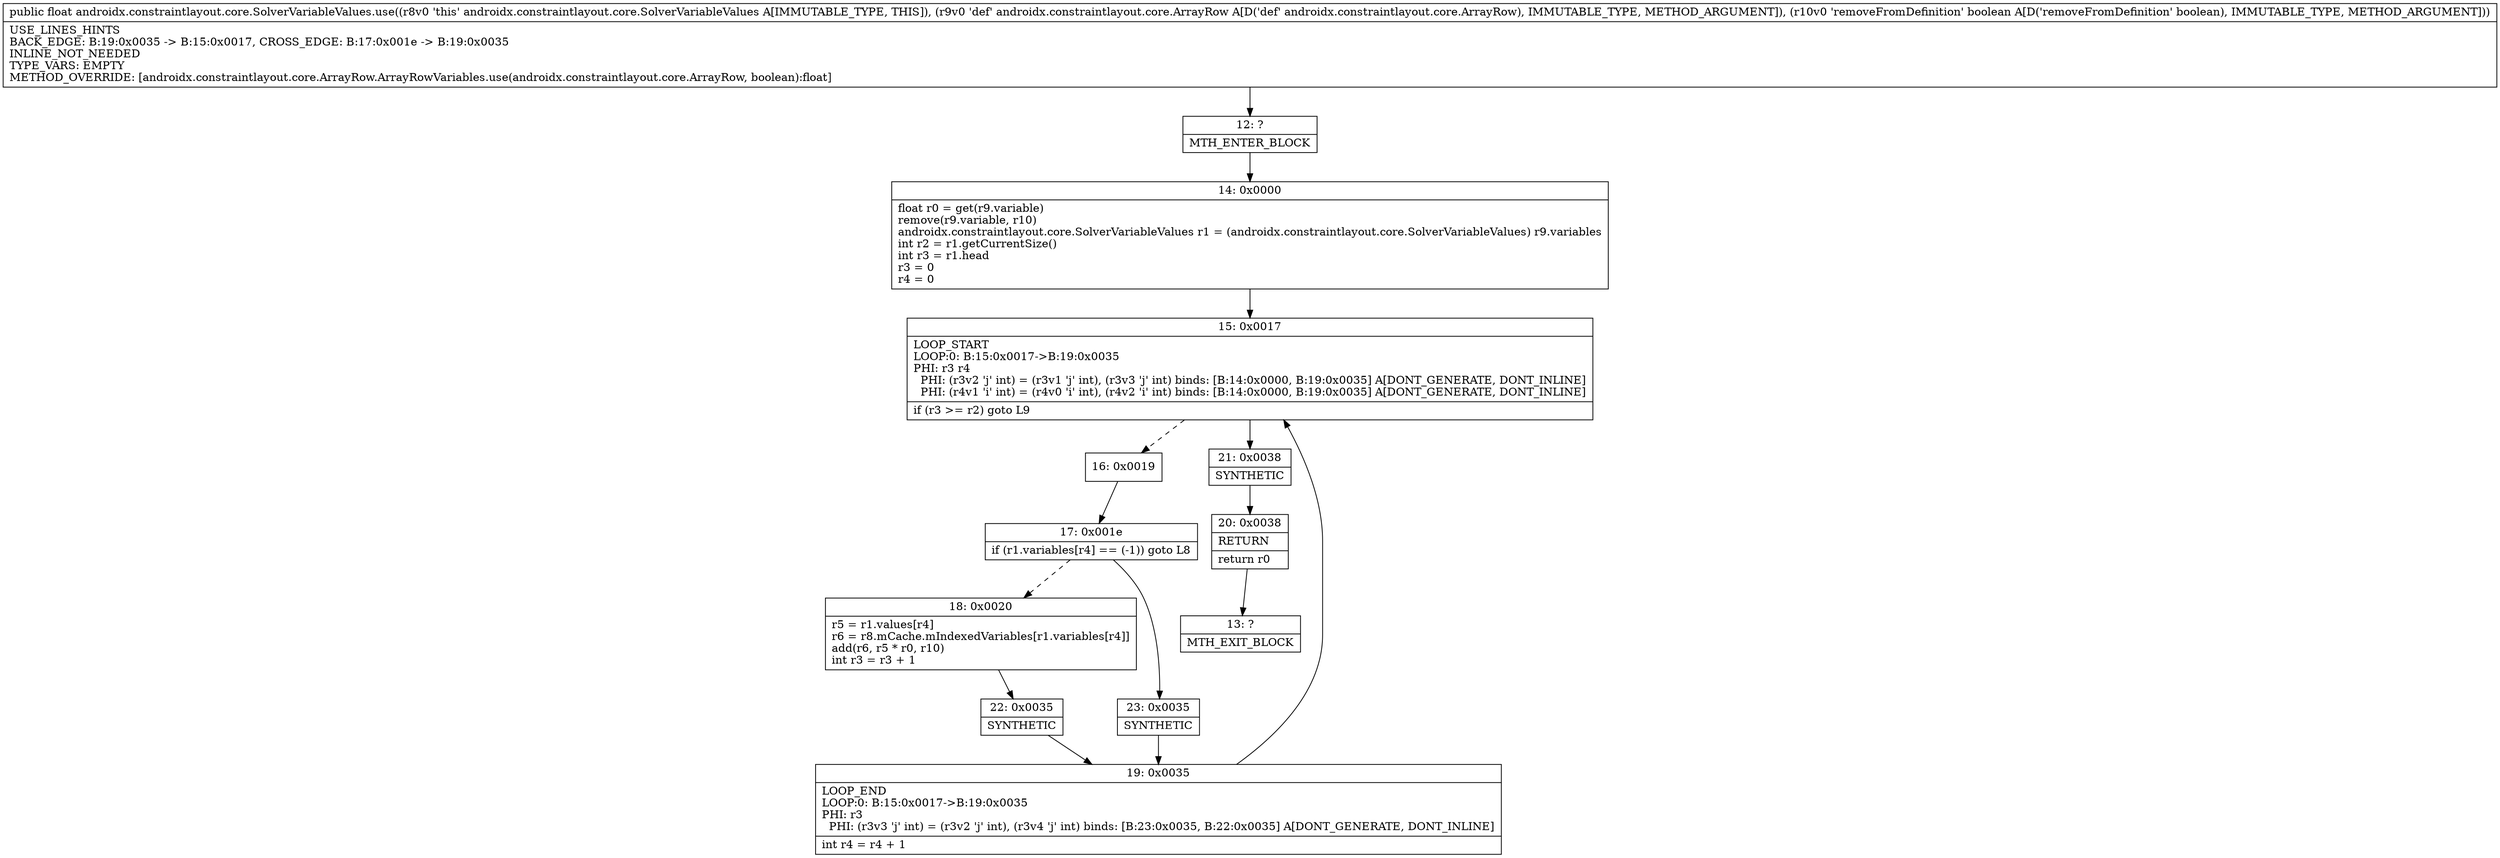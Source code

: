 digraph "CFG forandroidx.constraintlayout.core.SolverVariableValues.use(Landroidx\/constraintlayout\/core\/ArrayRow;Z)F" {
Node_12 [shape=record,label="{12\:\ ?|MTH_ENTER_BLOCK\l}"];
Node_14 [shape=record,label="{14\:\ 0x0000|float r0 = get(r9.variable)\lremove(r9.variable, r10)\landroidx.constraintlayout.core.SolverVariableValues r1 = (androidx.constraintlayout.core.SolverVariableValues) r9.variables\lint r2 = r1.getCurrentSize()\lint r3 = r1.head\lr3 = 0\lr4 = 0\l}"];
Node_15 [shape=record,label="{15\:\ 0x0017|LOOP_START\lLOOP:0: B:15:0x0017\-\>B:19:0x0035\lPHI: r3 r4 \l  PHI: (r3v2 'j' int) = (r3v1 'j' int), (r3v3 'j' int) binds: [B:14:0x0000, B:19:0x0035] A[DONT_GENERATE, DONT_INLINE]\l  PHI: (r4v1 'i' int) = (r4v0 'i' int), (r4v2 'i' int) binds: [B:14:0x0000, B:19:0x0035] A[DONT_GENERATE, DONT_INLINE]\l|if (r3 \>= r2) goto L9\l}"];
Node_16 [shape=record,label="{16\:\ 0x0019}"];
Node_17 [shape=record,label="{17\:\ 0x001e|if (r1.variables[r4] == (\-1)) goto L8\l}"];
Node_18 [shape=record,label="{18\:\ 0x0020|r5 = r1.values[r4]\lr6 = r8.mCache.mIndexedVariables[r1.variables[r4]]\ladd(r6, r5 * r0, r10)\lint r3 = r3 + 1\l}"];
Node_22 [shape=record,label="{22\:\ 0x0035|SYNTHETIC\l}"];
Node_19 [shape=record,label="{19\:\ 0x0035|LOOP_END\lLOOP:0: B:15:0x0017\-\>B:19:0x0035\lPHI: r3 \l  PHI: (r3v3 'j' int) = (r3v2 'j' int), (r3v4 'j' int) binds: [B:23:0x0035, B:22:0x0035] A[DONT_GENERATE, DONT_INLINE]\l|int r4 = r4 + 1\l}"];
Node_23 [shape=record,label="{23\:\ 0x0035|SYNTHETIC\l}"];
Node_21 [shape=record,label="{21\:\ 0x0038|SYNTHETIC\l}"];
Node_20 [shape=record,label="{20\:\ 0x0038|RETURN\l|return r0\l}"];
Node_13 [shape=record,label="{13\:\ ?|MTH_EXIT_BLOCK\l}"];
MethodNode[shape=record,label="{public float androidx.constraintlayout.core.SolverVariableValues.use((r8v0 'this' androidx.constraintlayout.core.SolverVariableValues A[IMMUTABLE_TYPE, THIS]), (r9v0 'def' androidx.constraintlayout.core.ArrayRow A[D('def' androidx.constraintlayout.core.ArrayRow), IMMUTABLE_TYPE, METHOD_ARGUMENT]), (r10v0 'removeFromDefinition' boolean A[D('removeFromDefinition' boolean), IMMUTABLE_TYPE, METHOD_ARGUMENT]))  | USE_LINES_HINTS\lBACK_EDGE: B:19:0x0035 \-\> B:15:0x0017, CROSS_EDGE: B:17:0x001e \-\> B:19:0x0035\lINLINE_NOT_NEEDED\lTYPE_VARS: EMPTY\lMETHOD_OVERRIDE: [androidx.constraintlayout.core.ArrayRow.ArrayRowVariables.use(androidx.constraintlayout.core.ArrayRow, boolean):float]\l}"];
MethodNode -> Node_12;Node_12 -> Node_14;
Node_14 -> Node_15;
Node_15 -> Node_16[style=dashed];
Node_15 -> Node_21;
Node_16 -> Node_17;
Node_17 -> Node_18[style=dashed];
Node_17 -> Node_23;
Node_18 -> Node_22;
Node_22 -> Node_19;
Node_19 -> Node_15;
Node_23 -> Node_19;
Node_21 -> Node_20;
Node_20 -> Node_13;
}


